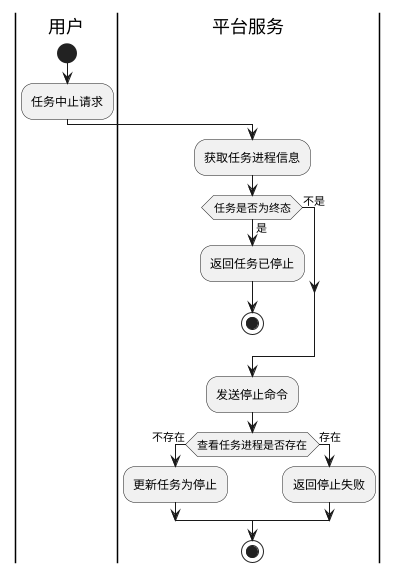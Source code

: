 @startuml

skinparam ConditionEndStyle hline

|user|用户

start

:任务中止请求;  
|service|平台服务
:获取任务进程信息;
if(任务是否为终态) then(不是)
else (是)
    :返回任务已停止;
    stop
endif
:发送停止命令;
if(查看任务进程是否存在) then (不存在)
    :更新任务为停止;
else(存在)
    :返回停止失败;
endif
stop
@enduml